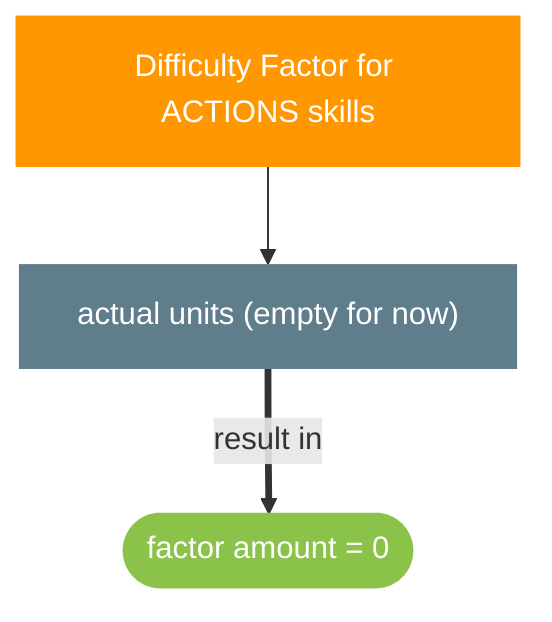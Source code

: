 graph TD
    s1[Difficulty Factor for ACTIONS skills]:::F
    s1 --> q1["actual units (empty for now)"]:::S
    q1 == result in ==> r1([factor amount = 0]):::R

classDef S fill:#607D8B,stroke-width:0px,color:#fff;
classDef F fill:#FF9800,stroke-width:0px,color:#fff;
classDef U fill:#673AB7,color:#fff,stroke-width:0px;
classDef R fill:#8BC34A,stroke-width:0px,color:#fff;